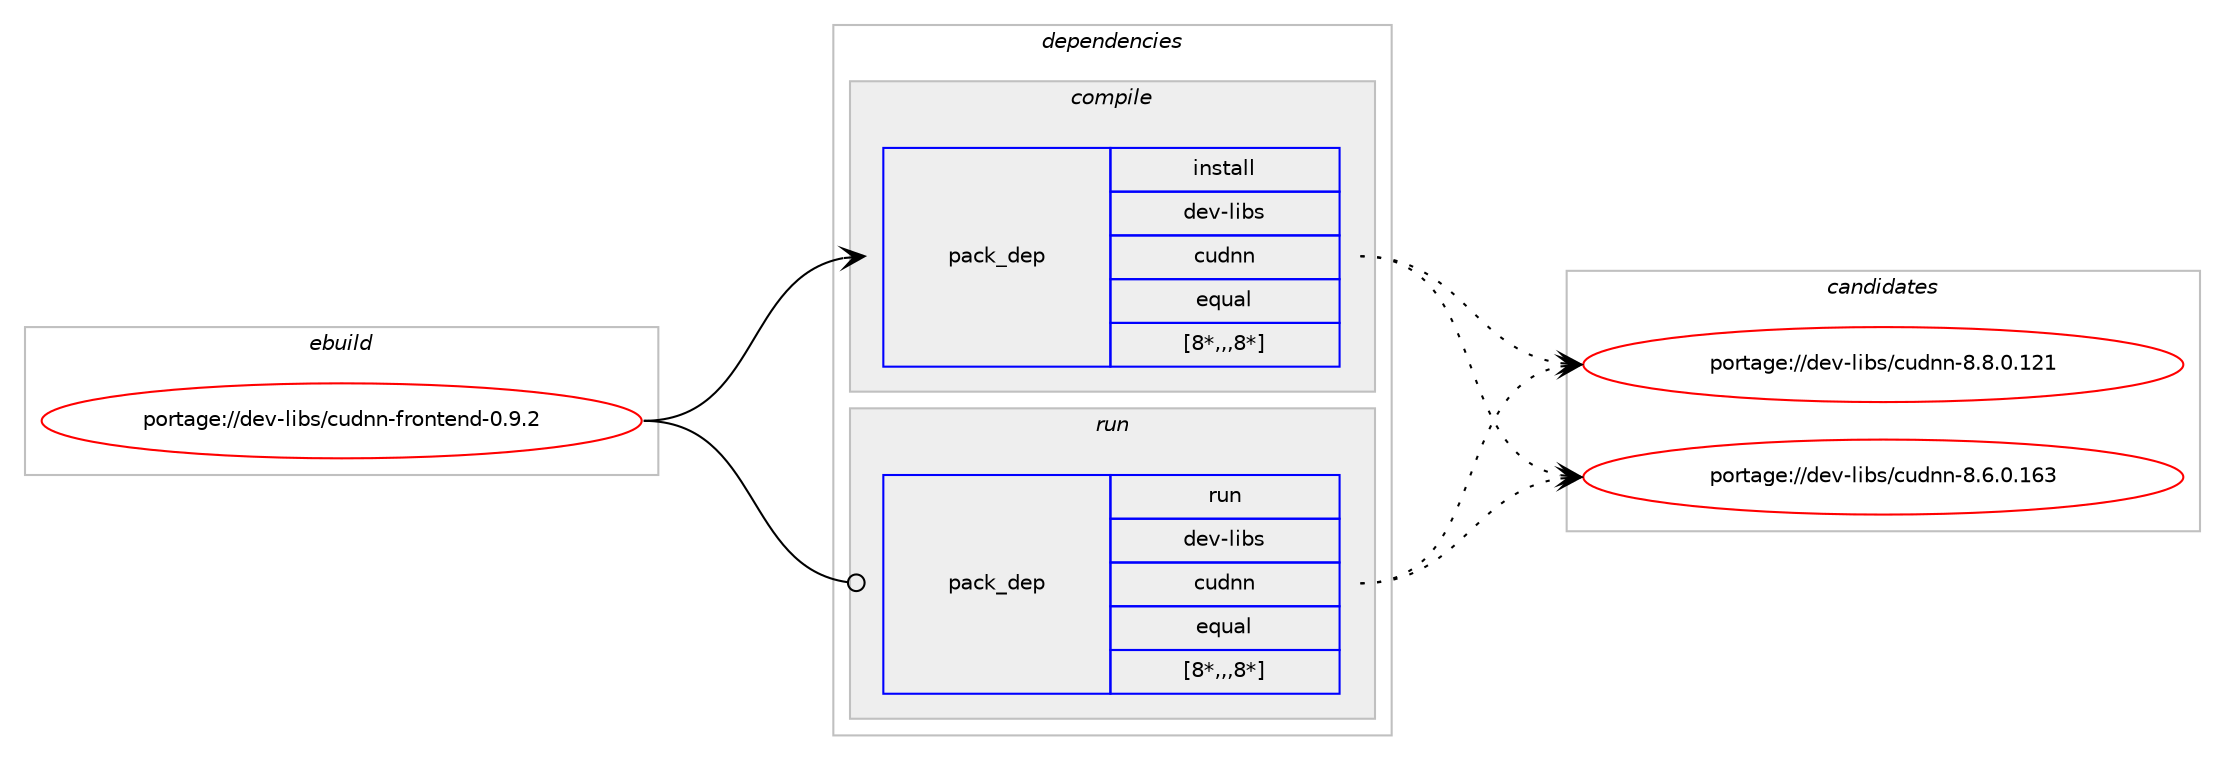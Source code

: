 digraph prolog {

# *************
# Graph options
# *************

newrank=true;
concentrate=true;
compound=true;
graph [rankdir=LR,fontname=Helvetica,fontsize=10,ranksep=1.5];#, ranksep=2.5, nodesep=0.2];
edge  [arrowhead=vee];
node  [fontname=Helvetica,fontsize=10];

# **********
# The ebuild
# **********

subgraph cluster_leftcol {
color=gray;
label=<<i>ebuild</i>>;
id [label="portage://dev-libs/cudnn-frontend-0.9.2", color=red, width=4, href="../dev-libs/cudnn-frontend-0.9.2.svg"];
}

# ****************
# The dependencies
# ****************

subgraph cluster_midcol {
color=gray;
label=<<i>dependencies</i>>;
subgraph cluster_compile {
fillcolor="#eeeeee";
style=filled;
label=<<i>compile</i>>;
subgraph pack80303 {
dependency107601 [label=<<TABLE BORDER="0" CELLBORDER="1" CELLSPACING="0" CELLPADDING="4" WIDTH="220"><TR><TD ROWSPAN="6" CELLPADDING="30">pack_dep</TD></TR><TR><TD WIDTH="110">install</TD></TR><TR><TD>dev-libs</TD></TR><TR><TD>cudnn</TD></TR><TR><TD>equal</TD></TR><TR><TD>[8*,,,8*]</TD></TR></TABLE>>, shape=none, color=blue];
}
id:e -> dependency107601:w [weight=20,style="solid",arrowhead="vee"];
}
subgraph cluster_compileandrun {
fillcolor="#eeeeee";
style=filled;
label=<<i>compile and run</i>>;
}
subgraph cluster_run {
fillcolor="#eeeeee";
style=filled;
label=<<i>run</i>>;
subgraph pack80304 {
dependency107602 [label=<<TABLE BORDER="0" CELLBORDER="1" CELLSPACING="0" CELLPADDING="4" WIDTH="220"><TR><TD ROWSPAN="6" CELLPADDING="30">pack_dep</TD></TR><TR><TD WIDTH="110">run</TD></TR><TR><TD>dev-libs</TD></TR><TR><TD>cudnn</TD></TR><TR><TD>equal</TD></TR><TR><TD>[8*,,,8*]</TD></TR></TABLE>>, shape=none, color=blue];
}
id:e -> dependency107602:w [weight=20,style="solid",arrowhead="odot"];
}
}

# **************
# The candidates
# **************

subgraph cluster_choices {
rank=same;
color=gray;
label=<<i>candidates</i>>;

subgraph choice80303 {
color=black;
nodesep=1;
choice1001011184510810598115479911710011011045564656464846495049 [label="portage://dev-libs/cudnn-8.8.0.121", color=red, width=4,href="../dev-libs/cudnn-8.8.0.121.svg"];
choice1001011184510810598115479911710011011045564654464846495451 [label="portage://dev-libs/cudnn-8.6.0.163", color=red, width=4,href="../dev-libs/cudnn-8.6.0.163.svg"];
dependency107601:e -> choice1001011184510810598115479911710011011045564656464846495049:w [style=dotted,weight="100"];
dependency107601:e -> choice1001011184510810598115479911710011011045564654464846495451:w [style=dotted,weight="100"];
}
subgraph choice80304 {
color=black;
nodesep=1;
choice1001011184510810598115479911710011011045564656464846495049 [label="portage://dev-libs/cudnn-8.8.0.121", color=red, width=4,href="../dev-libs/cudnn-8.8.0.121.svg"];
choice1001011184510810598115479911710011011045564654464846495451 [label="portage://dev-libs/cudnn-8.6.0.163", color=red, width=4,href="../dev-libs/cudnn-8.6.0.163.svg"];
dependency107602:e -> choice1001011184510810598115479911710011011045564656464846495049:w [style=dotted,weight="100"];
dependency107602:e -> choice1001011184510810598115479911710011011045564654464846495451:w [style=dotted,weight="100"];
}
}

}
